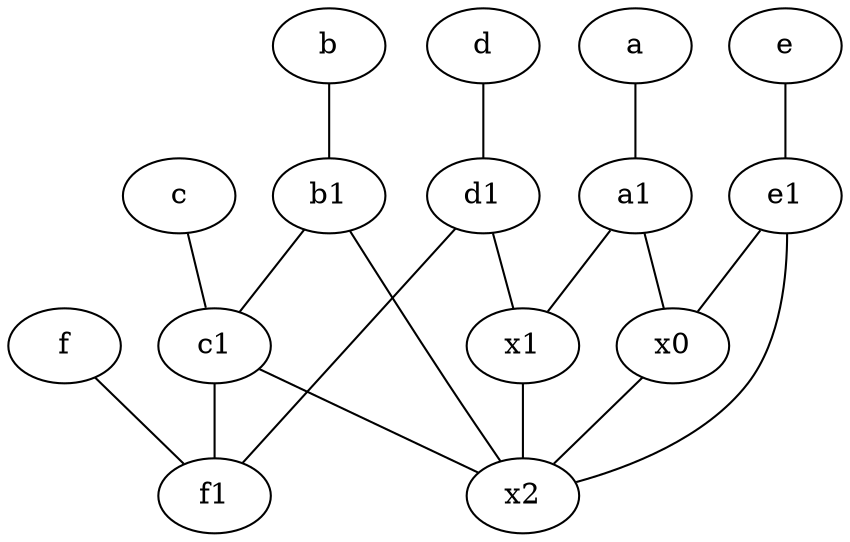graph {
	node [labelfontsize=50]
	x2 [labelfontsize=50]
	e1 [labelfontsize=50 pos="7,7!"]
	d1 [labelfontsize=50 pos="3,5!"]
	b [labelfontsize=50 pos="10,4!"]
	a [labelfontsize=50 pos="8,2!"]
	e [labelfontsize=50 pos="7,9!"]
	c1 [labelfontsize=50 pos="4.5,3!"]
	c [labelfontsize=50 pos="4.5,2!"]
	f [labelfontsize=50 pos="3,9!"]
	a1 [labelfontsize=50 pos="8,3!"]
	f1 [labelfontsize=50 pos="3,8!"]
	b1 [labelfontsize=50 pos="9,4!"]
	d [labelfontsize=50 pos="2,5!"]
	x1 [labelfontsize=50]
	x0 [labelfontsize=50]
	d1 -- x1
	a1 -- x0
	d -- d1
	b1 -- c1
	e -- e1
	a1 -- x1
	f -- f1
	c1 -- x2
	b -- b1
	a -- a1
	x1 -- x2
	c1 -- f1
	x0 -- x2
	b1 -- x2
	e1 -- x2
	e1 -- x0
	d1 -- f1
	c -- c1
}
